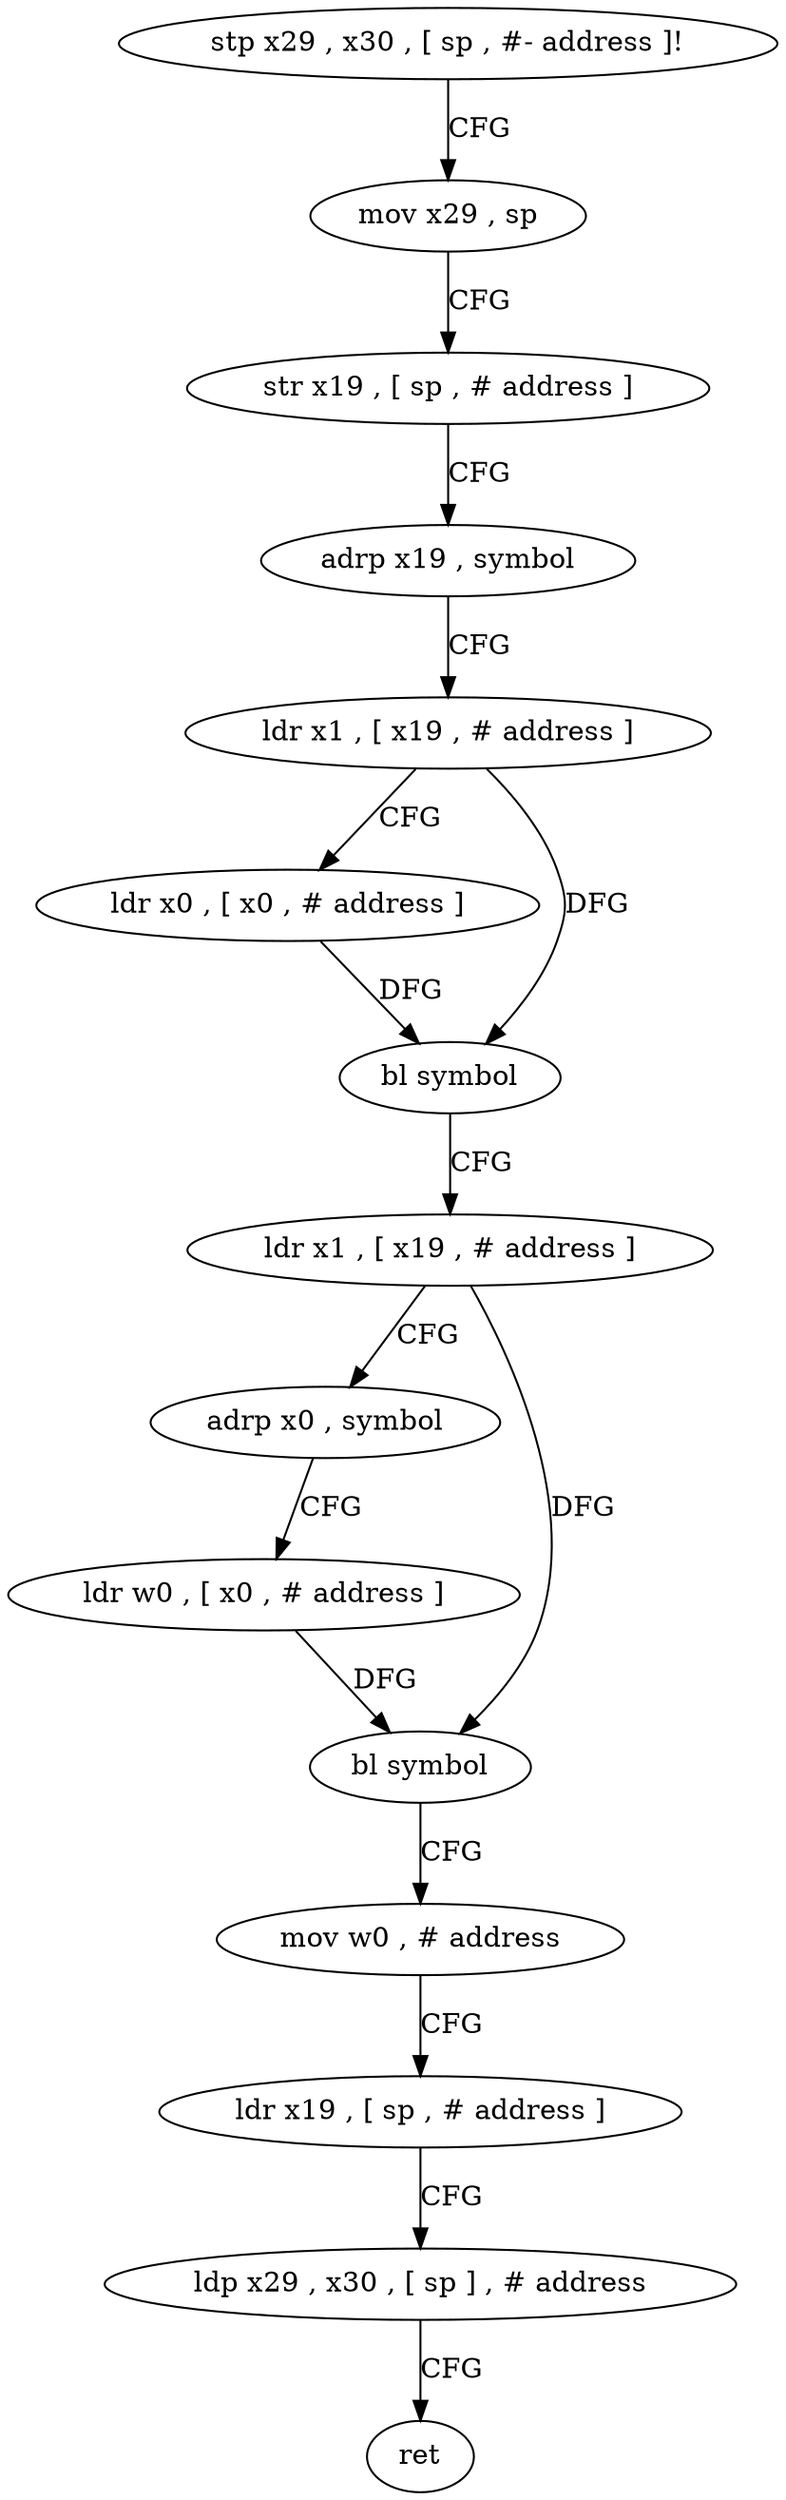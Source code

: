 digraph "func" {
"4205484" [label = "stp x29 , x30 , [ sp , #- address ]!" ]
"4205488" [label = "mov x29 , sp" ]
"4205492" [label = "str x19 , [ sp , # address ]" ]
"4205496" [label = "adrp x19 , symbol" ]
"4205500" [label = "ldr x1 , [ x19 , # address ]" ]
"4205504" [label = "ldr x0 , [ x0 , # address ]" ]
"4205508" [label = "bl symbol" ]
"4205512" [label = "ldr x1 , [ x19 , # address ]" ]
"4205516" [label = "adrp x0 , symbol" ]
"4205520" [label = "ldr w0 , [ x0 , # address ]" ]
"4205524" [label = "bl symbol" ]
"4205528" [label = "mov w0 , # address" ]
"4205532" [label = "ldr x19 , [ sp , # address ]" ]
"4205536" [label = "ldp x29 , x30 , [ sp ] , # address" ]
"4205540" [label = "ret" ]
"4205484" -> "4205488" [ label = "CFG" ]
"4205488" -> "4205492" [ label = "CFG" ]
"4205492" -> "4205496" [ label = "CFG" ]
"4205496" -> "4205500" [ label = "CFG" ]
"4205500" -> "4205504" [ label = "CFG" ]
"4205500" -> "4205508" [ label = "DFG" ]
"4205504" -> "4205508" [ label = "DFG" ]
"4205508" -> "4205512" [ label = "CFG" ]
"4205512" -> "4205516" [ label = "CFG" ]
"4205512" -> "4205524" [ label = "DFG" ]
"4205516" -> "4205520" [ label = "CFG" ]
"4205520" -> "4205524" [ label = "DFG" ]
"4205524" -> "4205528" [ label = "CFG" ]
"4205528" -> "4205532" [ label = "CFG" ]
"4205532" -> "4205536" [ label = "CFG" ]
"4205536" -> "4205540" [ label = "CFG" ]
}
